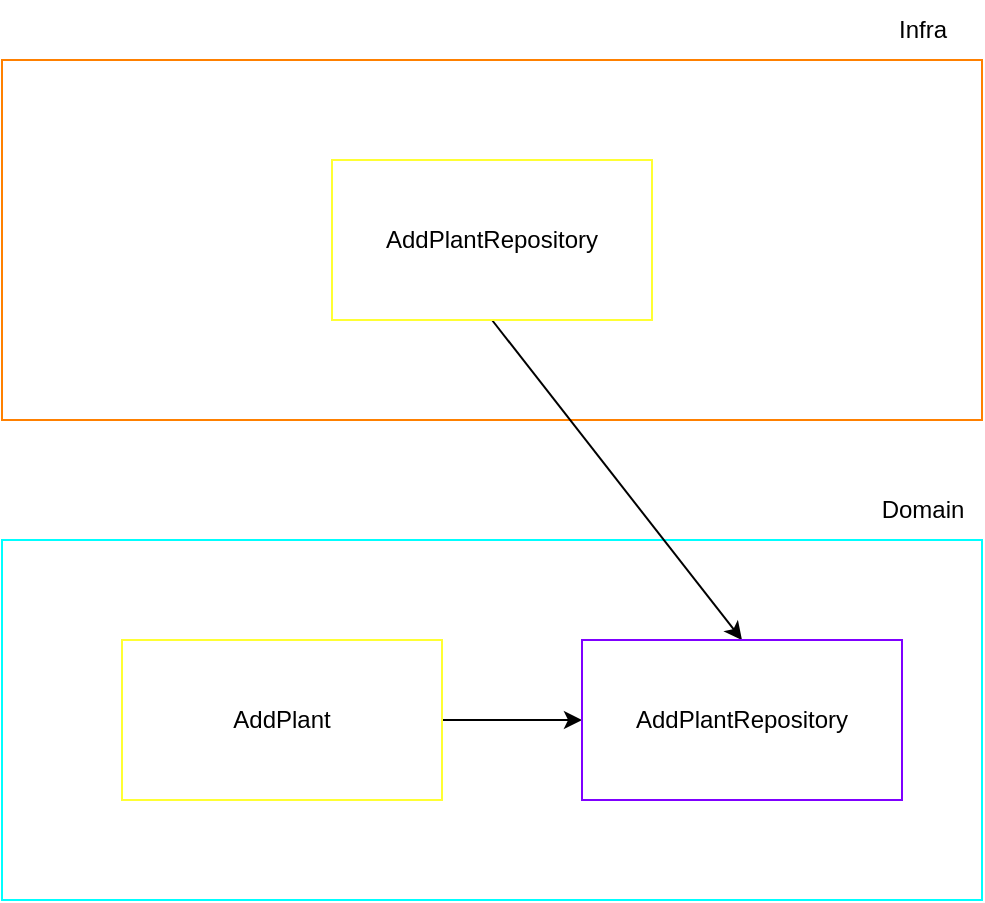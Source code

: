 <mxfile>
    <diagram id="zUcA9h8Im7lcs0AyFAT5" name="Page-1">
        <mxGraphModel dx="1034" dy="1604" grid="1" gridSize="10" guides="1" tooltips="1" connect="1" arrows="1" fold="1" page="1" pageScale="1" pageWidth="850" pageHeight="1100" math="0" shadow="0">
            <root>
                <mxCell id="0"/>
                <mxCell id="1" parent="0"/>
                <mxCell id="5" value="" style="rounded=0;whiteSpace=wrap;html=1;strokeColor=#FF8000;" vertex="1" parent="1">
                    <mxGeometry x="180" y="-50" width="490" height="180" as="geometry"/>
                </mxCell>
                <mxCell id="2" value="" style="rounded=0;whiteSpace=wrap;html=1;strokeColor=#00FFFF;" vertex="1" parent="1">
                    <mxGeometry x="180" y="190" width="490" height="180" as="geometry"/>
                </mxCell>
                <mxCell id="3" value="Domain" style="text;html=1;align=center;verticalAlign=middle;resizable=0;points=[];autosize=1;strokeColor=none;fillColor=none;" vertex="1" parent="1">
                    <mxGeometry x="610" y="160" width="60" height="30" as="geometry"/>
                </mxCell>
                <mxCell id="10" style="edgeStyle=none;html=1;" edge="1" parent="1" source="4" target="9">
                    <mxGeometry relative="1" as="geometry"/>
                </mxCell>
                <mxCell id="4" value="AddPlant" style="rounded=0;whiteSpace=wrap;html=1;strokeColor=#FFFF33;" vertex="1" parent="1">
                    <mxGeometry x="240" y="240" width="160" height="80" as="geometry"/>
                </mxCell>
                <mxCell id="6" value="Infra" style="text;html=1;align=center;verticalAlign=middle;resizable=0;points=[];autosize=1;strokeColor=none;fillColor=none;" vertex="1" parent="1">
                    <mxGeometry x="615" y="-80" width="50" height="30" as="geometry"/>
                </mxCell>
                <mxCell id="11" style="edgeStyle=none;html=1;entryX=0.5;entryY=0;entryDx=0;entryDy=0;exitX=0.5;exitY=1;exitDx=0;exitDy=0;" edge="1" parent="1" source="7" target="9">
                    <mxGeometry relative="1" as="geometry"/>
                </mxCell>
                <mxCell id="7" value="AddPlantRepository" style="rounded=0;whiteSpace=wrap;html=1;strokeColor=#FFFF33;" vertex="1" parent="1">
                    <mxGeometry x="345" width="160" height="80" as="geometry"/>
                </mxCell>
                <mxCell id="9" value="AddPlantRepository" style="rounded=0;whiteSpace=wrap;html=1;strokeColor=#7F00FF;" vertex="1" parent="1">
                    <mxGeometry x="470" y="240" width="160" height="80" as="geometry"/>
                </mxCell>
            </root>
        </mxGraphModel>
    </diagram>
</mxfile>
